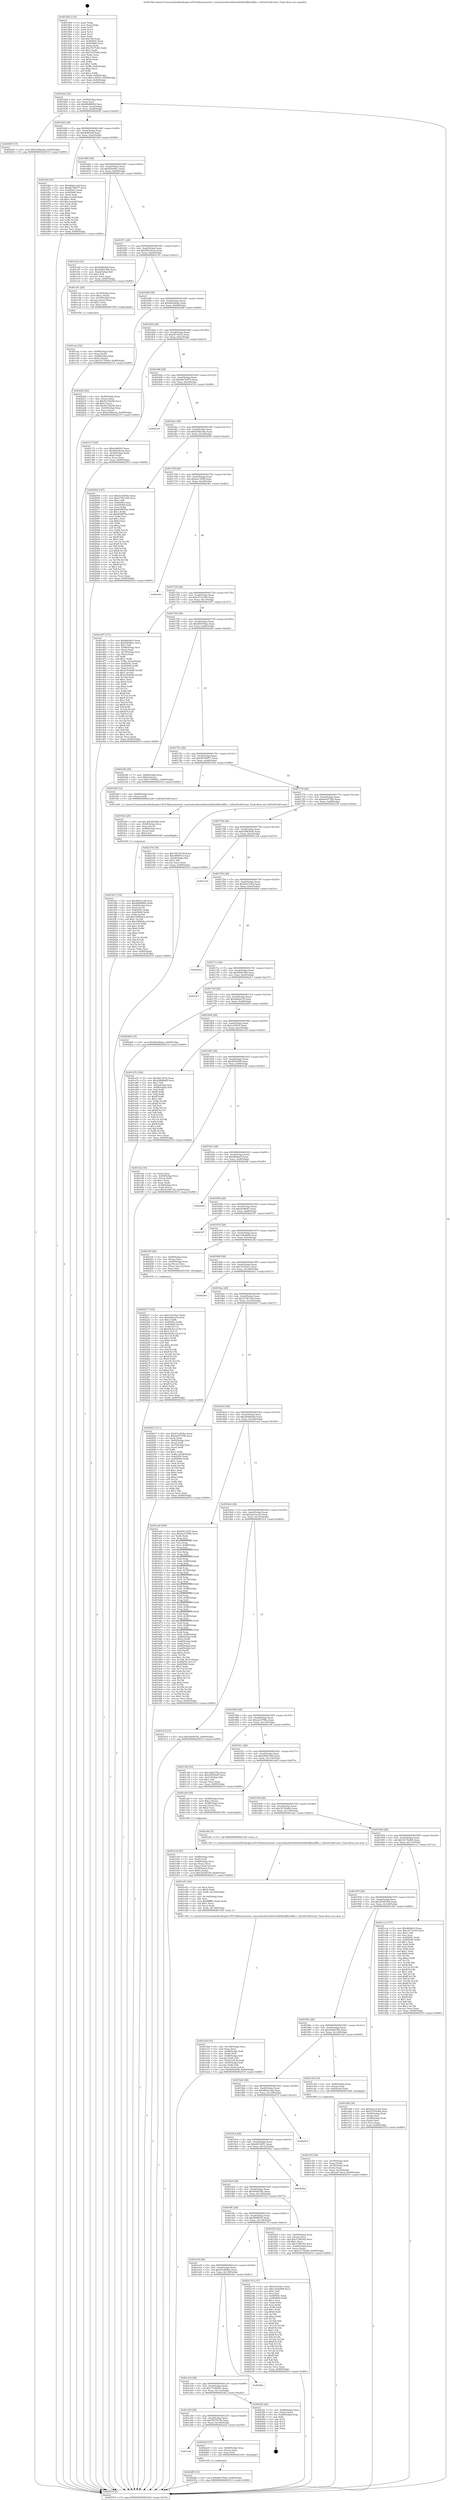 digraph "0x4015b0" {
  label = "0x4015b0 (/mnt/c/Users/mathe/Desktop/tcc/POCII/binaries/extr_reactosbootfreeldrfreeldrlibinffileinffile.c_InfGetFieldCount_Final-ollvm.out::main(0))"
  labelloc = "t"
  node[shape=record]

  Entry [label="",width=0.3,height=0.3,shape=circle,fillcolor=black,style=filled]
  "0x401624" [label="{
     0x401624 [32]\l
     | [instrs]\l
     &nbsp;&nbsp;0x401624 \<+6\>: mov -0x90(%rbp),%eax\l
     &nbsp;&nbsp;0x40162a \<+2\>: mov %eax,%ecx\l
     &nbsp;&nbsp;0x40162c \<+6\>: sub $0x80d68f44,%ecx\l
     &nbsp;&nbsp;0x401632 \<+6\>: mov %eax,-0xa4(%rbp)\l
     &nbsp;&nbsp;0x401638 \<+6\>: mov %ecx,-0xa8(%rbp)\l
     &nbsp;&nbsp;0x40163e \<+6\>: je 0000000000402045 \<main+0xa95\>\l
  }"]
  "0x402045" [label="{
     0x402045 [15]\l
     | [instrs]\l
     &nbsp;&nbsp;0x402045 \<+10\>: movl $0xb30bee0a,-0x90(%rbp)\l
     &nbsp;&nbsp;0x40204f \<+5\>: jmp 0000000000402519 \<main+0xf69\>\l
  }"]
  "0x401644" [label="{
     0x401644 [28]\l
     | [instrs]\l
     &nbsp;&nbsp;0x401644 \<+5\>: jmp 0000000000401649 \<main+0x99\>\l
     &nbsp;&nbsp;0x401649 \<+6\>: mov -0xa4(%rbp),%eax\l
     &nbsp;&nbsp;0x40164f \<+5\>: sub $0x8e8f34af,%eax\l
     &nbsp;&nbsp;0x401654 \<+6\>: mov %eax,-0xac(%rbp)\l
     &nbsp;&nbsp;0x40165a \<+6\>: je 0000000000401f4d \<main+0x99d\>\l
  }"]
  Exit [label="",width=0.3,height=0.3,shape=circle,fillcolor=black,style=filled,peripheries=2]
  "0x401f4d" [label="{
     0x401f4d [91]\l
     | [instrs]\l
     &nbsp;&nbsp;0x401f4d \<+5\>: mov $0x460a1cdd,%eax\l
     &nbsp;&nbsp;0x401f52 \<+5\>: mov $0xdb798077,%ecx\l
     &nbsp;&nbsp;0x401f57 \<+7\>: mov 0x40505c,%edx\l
     &nbsp;&nbsp;0x401f5e \<+7\>: mov 0x405060,%esi\l
     &nbsp;&nbsp;0x401f65 \<+2\>: mov %edx,%edi\l
     &nbsp;&nbsp;0x401f67 \<+6\>: sub $0xcce2a4f,%edi\l
     &nbsp;&nbsp;0x401f6d \<+3\>: sub $0x1,%edi\l
     &nbsp;&nbsp;0x401f70 \<+6\>: add $0xcce2a4f,%edi\l
     &nbsp;&nbsp;0x401f76 \<+3\>: imul %edi,%edx\l
     &nbsp;&nbsp;0x401f79 \<+3\>: and $0x1,%edx\l
     &nbsp;&nbsp;0x401f7c \<+3\>: cmp $0x0,%edx\l
     &nbsp;&nbsp;0x401f7f \<+4\>: sete %r8b\l
     &nbsp;&nbsp;0x401f83 \<+3\>: cmp $0xa,%esi\l
     &nbsp;&nbsp;0x401f86 \<+4\>: setl %r9b\l
     &nbsp;&nbsp;0x401f8a \<+3\>: mov %r8b,%r10b\l
     &nbsp;&nbsp;0x401f8d \<+3\>: and %r9b,%r10b\l
     &nbsp;&nbsp;0x401f90 \<+3\>: xor %r9b,%r8b\l
     &nbsp;&nbsp;0x401f93 \<+3\>: or %r8b,%r10b\l
     &nbsp;&nbsp;0x401f96 \<+4\>: test $0x1,%r10b\l
     &nbsp;&nbsp;0x401f9a \<+3\>: cmovne %ecx,%eax\l
     &nbsp;&nbsp;0x401f9d \<+6\>: mov %eax,-0x90(%rbp)\l
     &nbsp;&nbsp;0x401fa3 \<+5\>: jmp 0000000000402519 \<main+0xf69\>\l
  }"]
  "0x401660" [label="{
     0x401660 [28]\l
     | [instrs]\l
     &nbsp;&nbsp;0x401660 \<+5\>: jmp 0000000000401665 \<main+0xb5\>\l
     &nbsp;&nbsp;0x401665 \<+6\>: mov -0xa4(%rbp),%eax\l
     &nbsp;&nbsp;0x40166b \<+5\>: sub $0x92fa98cc,%eax\l
     &nbsp;&nbsp;0x401670 \<+6\>: mov %eax,-0xb0(%rbp)\l
     &nbsp;&nbsp;0x401676 \<+6\>: je 0000000000401e02 \<main+0x852\>\l
  }"]
  "0x4022f8" [label="{
     0x4022f8 [15]\l
     | [instrs]\l
     &nbsp;&nbsp;0x4022f8 \<+10\>: movl $0xd6b704ae,-0x90(%rbp)\l
     &nbsp;&nbsp;0x402302 \<+5\>: jmp 0000000000402519 \<main+0xf69\>\l
  }"]
  "0x401e02" [label="{
     0x401e02 [30]\l
     | [instrs]\l
     &nbsp;&nbsp;0x401e02 \<+5\>: mov $0x8e8f34af,%eax\l
     &nbsp;&nbsp;0x401e07 \<+5\>: mov $0x2d6815b6,%ecx\l
     &nbsp;&nbsp;0x401e0c \<+3\>: mov -0x2a(%rbp),%dl\l
     &nbsp;&nbsp;0x401e0f \<+3\>: test $0x1,%dl\l
     &nbsp;&nbsp;0x401e12 \<+3\>: cmovne %ecx,%eax\l
     &nbsp;&nbsp;0x401e15 \<+6\>: mov %eax,-0x90(%rbp)\l
     &nbsp;&nbsp;0x401e1b \<+5\>: jmp 0000000000402519 \<main+0xf69\>\l
  }"]
  "0x40167c" [label="{
     0x40167c [28]\l
     | [instrs]\l
     &nbsp;&nbsp;0x40167c \<+5\>: jmp 0000000000401681 \<main+0xd1\>\l
     &nbsp;&nbsp;0x401681 \<+6\>: mov -0xa4(%rbp),%eax\l
     &nbsp;&nbsp;0x401687 \<+5\>: sub $0x99434e3a,%eax\l
     &nbsp;&nbsp;0x40168c \<+6\>: mov %eax,-0xb4(%rbp)\l
     &nbsp;&nbsp;0x401692 \<+6\>: je 0000000000401c91 \<main+0x6e1\>\l
  }"]
  "0x401a6c" [label="{
     0x401a6c\l
  }", style=dashed]
  "0x401c91" [label="{
     0x401c91 [29]\l
     | [instrs]\l
     &nbsp;&nbsp;0x401c91 \<+4\>: mov -0x70(%rbp),%rax\l
     &nbsp;&nbsp;0x401c95 \<+6\>: movl $0x1,(%rax)\l
     &nbsp;&nbsp;0x401c9b \<+4\>: mov -0x70(%rbp),%rax\l
     &nbsp;&nbsp;0x401c9f \<+3\>: movslq (%rax),%rax\l
     &nbsp;&nbsp;0x401ca2 \<+4\>: shl $0x3,%rax\l
     &nbsp;&nbsp;0x401ca6 \<+3\>: mov %rax,%rdi\l
     &nbsp;&nbsp;0x401ca9 \<+5\>: call 0000000000401050 \<malloc@plt\>\l
     | [calls]\l
     &nbsp;&nbsp;0x401050 \{1\} (unknown)\l
  }"]
  "0x401698" [label="{
     0x401698 [28]\l
     | [instrs]\l
     &nbsp;&nbsp;0x401698 \<+5\>: jmp 000000000040169d \<main+0xed\>\l
     &nbsp;&nbsp;0x40169d \<+6\>: mov -0xa4(%rbp),%eax\l
     &nbsp;&nbsp;0x4016a3 \<+5\>: sub $0x9dcd0eba,%eax\l
     &nbsp;&nbsp;0x4016a8 \<+6\>: mov %eax,-0xb8(%rbp)\l
     &nbsp;&nbsp;0x4016ae \<+6\>: je 00000000004022bf \<main+0xd0f\>\l
  }"]
  "0x4022e9" [label="{
     0x4022e9 [15]\l
     | [instrs]\l
     &nbsp;&nbsp;0x4022e9 \<+4\>: mov -0x68(%rbp),%rax\l
     &nbsp;&nbsp;0x4022ed \<+3\>: mov (%rax),%rax\l
     &nbsp;&nbsp;0x4022f0 \<+3\>: mov %rax,%rdi\l
     &nbsp;&nbsp;0x4022f3 \<+5\>: call 0000000000401030 \<free@plt\>\l
     | [calls]\l
     &nbsp;&nbsp;0x401030 \{1\} (unknown)\l
  }"]
  "0x4022bf" [label="{
     0x4022bf [42]\l
     | [instrs]\l
     &nbsp;&nbsp;0x4022bf \<+4\>: mov -0x40(%rbp),%rax\l
     &nbsp;&nbsp;0x4022c3 \<+2\>: mov (%rax),%ecx\l
     &nbsp;&nbsp;0x4022c5 \<+6\>: sub $0x9215625b,%ecx\l
     &nbsp;&nbsp;0x4022cb \<+3\>: add $0x1,%ecx\l
     &nbsp;&nbsp;0x4022ce \<+6\>: add $0x9215625b,%ecx\l
     &nbsp;&nbsp;0x4022d4 \<+4\>: mov -0x40(%rbp),%rax\l
     &nbsp;&nbsp;0x4022d8 \<+2\>: mov %ecx,(%rax)\l
     &nbsp;&nbsp;0x4022da \<+10\>: movl $0xb30bee0a,-0x90(%rbp)\l
     &nbsp;&nbsp;0x4022e4 \<+5\>: jmp 0000000000402519 \<main+0xf69\>\l
  }"]
  "0x4016b4" [label="{
     0x4016b4 [28]\l
     | [instrs]\l
     &nbsp;&nbsp;0x4016b4 \<+5\>: jmp 00000000004016b9 \<main+0x109\>\l
     &nbsp;&nbsp;0x4016b9 \<+6\>: mov -0xa4(%rbp),%eax\l
     &nbsp;&nbsp;0x4016bf \<+5\>: sub $0xa97ce0c2,%eax\l
     &nbsp;&nbsp;0x4016c4 \<+6\>: mov %eax,-0xbc(%rbp)\l
     &nbsp;&nbsp;0x4016ca \<+6\>: je 0000000000401c73 \<main+0x6c3\>\l
  }"]
  "0x401a50" [label="{
     0x401a50 [28]\l
     | [instrs]\l
     &nbsp;&nbsp;0x401a50 \<+5\>: jmp 0000000000401a55 \<main+0x4a5\>\l
     &nbsp;&nbsp;0x401a55 \<+6\>: mov -0xa4(%rbp),%eax\l
     &nbsp;&nbsp;0x401a5b \<+5\>: sub $0x79279159,%eax\l
     &nbsp;&nbsp;0x401a60 \<+6\>: mov %eax,-0x140(%rbp)\l
     &nbsp;&nbsp;0x401a66 \<+6\>: je 00000000004022e9 \<main+0xd39\>\l
  }"]
  "0x401c73" [label="{
     0x401c73 [30]\l
     | [instrs]\l
     &nbsp;&nbsp;0x401c73 \<+5\>: mov $0xdc98003,%eax\l
     &nbsp;&nbsp;0x401c78 \<+5\>: mov $0x99434e3a,%ecx\l
     &nbsp;&nbsp;0x401c7d \<+3\>: mov -0x30(%rbp),%edx\l
     &nbsp;&nbsp;0x401c80 \<+3\>: cmp $0x0,%edx\l
     &nbsp;&nbsp;0x401c83 \<+3\>: cmove %ecx,%eax\l
     &nbsp;&nbsp;0x401c86 \<+6\>: mov %eax,-0x90(%rbp)\l
     &nbsp;&nbsp;0x401c8c \<+5\>: jmp 0000000000402519 \<main+0xf69\>\l
  }"]
  "0x4016d0" [label="{
     0x4016d0 [28]\l
     | [instrs]\l
     &nbsp;&nbsp;0x4016d0 \<+5\>: jmp 00000000004016d5 \<main+0x125\>\l
     &nbsp;&nbsp;0x4016d5 \<+6\>: mov -0xa4(%rbp),%eax\l
     &nbsp;&nbsp;0x4016db \<+5\>: sub $0xb0e72079,%eax\l
     &nbsp;&nbsp;0x4016e0 \<+6\>: mov %eax,-0xc0(%rbp)\l
     &nbsp;&nbsp;0x4016e6 \<+6\>: je 0000000000402316 \<main+0xd66\>\l
  }"]
  "0x4023f2" [label="{
     0x4023f2 [24]\l
     | [instrs]\l
     &nbsp;&nbsp;0x4023f2 \<+7\>: mov -0x88(%rbp),%rax\l
     &nbsp;&nbsp;0x4023f9 \<+2\>: mov (%rax),%eax\l
     &nbsp;&nbsp;0x4023fb \<+4\>: lea -0x28(%rbp),%rsp\l
     &nbsp;&nbsp;0x4023ff \<+1\>: pop %rbx\l
     &nbsp;&nbsp;0x402400 \<+2\>: pop %r12\l
     &nbsp;&nbsp;0x402402 \<+2\>: pop %r13\l
     &nbsp;&nbsp;0x402404 \<+2\>: pop %r14\l
     &nbsp;&nbsp;0x402406 \<+2\>: pop %r15\l
     &nbsp;&nbsp;0x402408 \<+1\>: pop %rbp\l
     &nbsp;&nbsp;0x402409 \<+1\>: ret\l
  }"]
  "0x402316" [label="{
     0x402316\l
  }", style=dashed]
  "0x4016ec" [label="{
     0x4016ec [28]\l
     | [instrs]\l
     &nbsp;&nbsp;0x4016ec \<+5\>: jmp 00000000004016f1 \<main+0x141\>\l
     &nbsp;&nbsp;0x4016f1 \<+6\>: mov -0xa4(%rbp),%eax\l
     &nbsp;&nbsp;0x4016f7 \<+5\>: sub $0xb30bee0a,%eax\l
     &nbsp;&nbsp;0x4016fc \<+6\>: mov %eax,-0xc4(%rbp)\l
     &nbsp;&nbsp;0x401702 \<+6\>: je 0000000000402054 \<main+0xaa4\>\l
  }"]
  "0x401a34" [label="{
     0x401a34 [28]\l
     | [instrs]\l
     &nbsp;&nbsp;0x401a34 \<+5\>: jmp 0000000000401a39 \<main+0x489\>\l
     &nbsp;&nbsp;0x401a39 \<+6\>: mov -0xa4(%rbp),%eax\l
     &nbsp;&nbsp;0x401a3f \<+5\>: sub $0x7339995c,%eax\l
     &nbsp;&nbsp;0x401a44 \<+6\>: mov %eax,-0x13c(%rbp)\l
     &nbsp;&nbsp;0x401a4a \<+6\>: je 00000000004023f2 \<main+0xe42\>\l
  }"]
  "0x402054" [label="{
     0x402054 [147]\l
     | [instrs]\l
     &nbsp;&nbsp;0x402054 \<+5\>: mov $0x631d93be,%eax\l
     &nbsp;&nbsp;0x402059 \<+5\>: mov $0x275b7e36,%ecx\l
     &nbsp;&nbsp;0x40205e \<+2\>: mov $0x1,%dl\l
     &nbsp;&nbsp;0x402060 \<+7\>: mov 0x40505c,%esi\l
     &nbsp;&nbsp;0x402067 \<+7\>: mov 0x405060,%edi\l
     &nbsp;&nbsp;0x40206e \<+3\>: mov %esi,%r8d\l
     &nbsp;&nbsp;0x402071 \<+7\>: add $0x6596f76e,%r8d\l
     &nbsp;&nbsp;0x402078 \<+4\>: sub $0x1,%r8d\l
     &nbsp;&nbsp;0x40207c \<+7\>: sub $0x6596f76e,%r8d\l
     &nbsp;&nbsp;0x402083 \<+4\>: imul %r8d,%esi\l
     &nbsp;&nbsp;0x402087 \<+3\>: and $0x1,%esi\l
     &nbsp;&nbsp;0x40208a \<+3\>: cmp $0x0,%esi\l
     &nbsp;&nbsp;0x40208d \<+4\>: sete %r9b\l
     &nbsp;&nbsp;0x402091 \<+3\>: cmp $0xa,%edi\l
     &nbsp;&nbsp;0x402094 \<+4\>: setl %r10b\l
     &nbsp;&nbsp;0x402098 \<+3\>: mov %r9b,%r11b\l
     &nbsp;&nbsp;0x40209b \<+4\>: xor $0xff,%r11b\l
     &nbsp;&nbsp;0x40209f \<+3\>: mov %r10b,%bl\l
     &nbsp;&nbsp;0x4020a2 \<+3\>: xor $0xff,%bl\l
     &nbsp;&nbsp;0x4020a5 \<+3\>: xor $0x1,%dl\l
     &nbsp;&nbsp;0x4020a8 \<+3\>: mov %r11b,%r14b\l
     &nbsp;&nbsp;0x4020ab \<+4\>: and $0xff,%r14b\l
     &nbsp;&nbsp;0x4020af \<+3\>: and %dl,%r9b\l
     &nbsp;&nbsp;0x4020b2 \<+3\>: mov %bl,%r15b\l
     &nbsp;&nbsp;0x4020b5 \<+4\>: and $0xff,%r15b\l
     &nbsp;&nbsp;0x4020b9 \<+3\>: and %dl,%r10b\l
     &nbsp;&nbsp;0x4020bc \<+3\>: or %r9b,%r14b\l
     &nbsp;&nbsp;0x4020bf \<+3\>: or %r10b,%r15b\l
     &nbsp;&nbsp;0x4020c2 \<+3\>: xor %r15b,%r14b\l
     &nbsp;&nbsp;0x4020c5 \<+3\>: or %bl,%r11b\l
     &nbsp;&nbsp;0x4020c8 \<+4\>: xor $0xff,%r11b\l
     &nbsp;&nbsp;0x4020cc \<+3\>: or $0x1,%dl\l
     &nbsp;&nbsp;0x4020cf \<+3\>: and %dl,%r11b\l
     &nbsp;&nbsp;0x4020d2 \<+3\>: or %r11b,%r14b\l
     &nbsp;&nbsp;0x4020d5 \<+4\>: test $0x1,%r14b\l
     &nbsp;&nbsp;0x4020d9 \<+3\>: cmovne %ecx,%eax\l
     &nbsp;&nbsp;0x4020dc \<+6\>: mov %eax,-0x90(%rbp)\l
     &nbsp;&nbsp;0x4020e2 \<+5\>: jmp 0000000000402519 \<main+0xf69\>\l
  }"]
  "0x401708" [label="{
     0x401708 [28]\l
     | [instrs]\l
     &nbsp;&nbsp;0x401708 \<+5\>: jmp 000000000040170d \<main+0x15d\>\l
     &nbsp;&nbsp;0x40170d \<+6\>: mov -0xa4(%rbp),%eax\l
     &nbsp;&nbsp;0x401713 \<+5\>: sub $0xba1395ff,%eax\l
     &nbsp;&nbsp;0x401718 \<+6\>: mov %eax,-0xc8(%rbp)\l
     &nbsp;&nbsp;0x40171e \<+6\>: je 000000000040236c \<main+0xdbc\>\l
  }"]
  "0x4024bc" [label="{
     0x4024bc\l
  }", style=dashed]
  "0x40236c" [label="{
     0x40236c\l
  }", style=dashed]
  "0x401724" [label="{
     0x401724 [28]\l
     | [instrs]\l
     &nbsp;&nbsp;0x401724 \<+5\>: jmp 0000000000401729 \<main+0x179\>\l
     &nbsp;&nbsp;0x401729 \<+6\>: mov -0xa4(%rbp),%eax\l
     &nbsp;&nbsp;0x40172f \<+5\>: sub $0xc471a190,%eax\l
     &nbsp;&nbsp;0x401734 \<+6\>: mov %eax,-0xcc(%rbp)\l
     &nbsp;&nbsp;0x40173a \<+6\>: je 0000000000401d57 \<main+0x7a7\>\l
  }"]
  "0x402217" [label="{
     0x402217 [153]\l
     | [instrs]\l
     &nbsp;&nbsp;0x402217 \<+5\>: mov $0x1d1fc6e1,%edx\l
     &nbsp;&nbsp;0x40221c \<+5\>: mov $0xfe6bea7b,%esi\l
     &nbsp;&nbsp;0x402221 \<+3\>: mov $0x1,%r8b\l
     &nbsp;&nbsp;0x402224 \<+8\>: mov 0x40505c,%r9d\l
     &nbsp;&nbsp;0x40222c \<+8\>: mov 0x405060,%r10d\l
     &nbsp;&nbsp;0x402234 \<+3\>: mov %r9d,%r11d\l
     &nbsp;&nbsp;0x402237 \<+7\>: sub $0x54cfa1cd,%r11d\l
     &nbsp;&nbsp;0x40223e \<+4\>: sub $0x1,%r11d\l
     &nbsp;&nbsp;0x402242 \<+7\>: add $0x54cfa1cd,%r11d\l
     &nbsp;&nbsp;0x402249 \<+4\>: imul %r11d,%r9d\l
     &nbsp;&nbsp;0x40224d \<+4\>: and $0x1,%r9d\l
     &nbsp;&nbsp;0x402251 \<+4\>: cmp $0x0,%r9d\l
     &nbsp;&nbsp;0x402255 \<+3\>: sete %bl\l
     &nbsp;&nbsp;0x402258 \<+4\>: cmp $0xa,%r10d\l
     &nbsp;&nbsp;0x40225c \<+4\>: setl %r14b\l
     &nbsp;&nbsp;0x402260 \<+3\>: mov %bl,%r15b\l
     &nbsp;&nbsp;0x402263 \<+4\>: xor $0xff,%r15b\l
     &nbsp;&nbsp;0x402267 \<+3\>: mov %r14b,%r12b\l
     &nbsp;&nbsp;0x40226a \<+4\>: xor $0xff,%r12b\l
     &nbsp;&nbsp;0x40226e \<+4\>: xor $0x0,%r8b\l
     &nbsp;&nbsp;0x402272 \<+3\>: mov %r15b,%r13b\l
     &nbsp;&nbsp;0x402275 \<+4\>: and $0x0,%r13b\l
     &nbsp;&nbsp;0x402279 \<+3\>: and %r8b,%bl\l
     &nbsp;&nbsp;0x40227c \<+3\>: mov %r12b,%al\l
     &nbsp;&nbsp;0x40227f \<+2\>: and $0x0,%al\l
     &nbsp;&nbsp;0x402281 \<+3\>: and %r8b,%r14b\l
     &nbsp;&nbsp;0x402284 \<+3\>: or %bl,%r13b\l
     &nbsp;&nbsp;0x402287 \<+3\>: or %r14b,%al\l
     &nbsp;&nbsp;0x40228a \<+3\>: xor %al,%r13b\l
     &nbsp;&nbsp;0x40228d \<+3\>: or %r12b,%r15b\l
     &nbsp;&nbsp;0x402290 \<+4\>: xor $0xff,%r15b\l
     &nbsp;&nbsp;0x402294 \<+4\>: or $0x0,%r8b\l
     &nbsp;&nbsp;0x402298 \<+3\>: and %r8b,%r15b\l
     &nbsp;&nbsp;0x40229b \<+3\>: or %r15b,%r13b\l
     &nbsp;&nbsp;0x40229e \<+4\>: test $0x1,%r13b\l
     &nbsp;&nbsp;0x4022a2 \<+3\>: cmovne %esi,%edx\l
     &nbsp;&nbsp;0x4022a5 \<+6\>: mov %edx,-0x90(%rbp)\l
     &nbsp;&nbsp;0x4022ab \<+5\>: jmp 0000000000402519 \<main+0xf69\>\l
  }"]
  "0x401d57" [label="{
     0x401d57 [171]\l
     | [instrs]\l
     &nbsp;&nbsp;0x401d57 \<+5\>: mov $0xd60def3,%eax\l
     &nbsp;&nbsp;0x401d5c \<+5\>: mov $0x92fa98cc,%ecx\l
     &nbsp;&nbsp;0x401d61 \<+2\>: mov $0x1,%dl\l
     &nbsp;&nbsp;0x401d63 \<+4\>: mov -0x60(%rbp),%rsi\l
     &nbsp;&nbsp;0x401d67 \<+2\>: mov (%rsi),%edi\l
     &nbsp;&nbsp;0x401d69 \<+4\>: mov -0x70(%rbp),%rsi\l
     &nbsp;&nbsp;0x401d6d \<+2\>: cmp (%rsi),%edi\l
     &nbsp;&nbsp;0x401d6f \<+4\>: setl %r8b\l
     &nbsp;&nbsp;0x401d73 \<+4\>: and $0x1,%r8b\l
     &nbsp;&nbsp;0x401d77 \<+4\>: mov %r8b,-0x2a(%rbp)\l
     &nbsp;&nbsp;0x401d7b \<+7\>: mov 0x40505c,%edi\l
     &nbsp;&nbsp;0x401d82 \<+8\>: mov 0x405060,%r9d\l
     &nbsp;&nbsp;0x401d8a \<+3\>: mov %edi,%r10d\l
     &nbsp;&nbsp;0x401d8d \<+7\>: add $0x270cf0d9,%r10d\l
     &nbsp;&nbsp;0x401d94 \<+4\>: sub $0x1,%r10d\l
     &nbsp;&nbsp;0x401d98 \<+7\>: sub $0x270cf0d9,%r10d\l
     &nbsp;&nbsp;0x401d9f \<+4\>: imul %r10d,%edi\l
     &nbsp;&nbsp;0x401da3 \<+3\>: and $0x1,%edi\l
     &nbsp;&nbsp;0x401da6 \<+3\>: cmp $0x0,%edi\l
     &nbsp;&nbsp;0x401da9 \<+4\>: sete %r8b\l
     &nbsp;&nbsp;0x401dad \<+4\>: cmp $0xa,%r9d\l
     &nbsp;&nbsp;0x401db1 \<+4\>: setl %r11b\l
     &nbsp;&nbsp;0x401db5 \<+3\>: mov %r8b,%bl\l
     &nbsp;&nbsp;0x401db8 \<+3\>: xor $0xff,%bl\l
     &nbsp;&nbsp;0x401dbb \<+3\>: mov %r11b,%r14b\l
     &nbsp;&nbsp;0x401dbe \<+4\>: xor $0xff,%r14b\l
     &nbsp;&nbsp;0x401dc2 \<+3\>: xor $0x1,%dl\l
     &nbsp;&nbsp;0x401dc5 \<+3\>: mov %bl,%r15b\l
     &nbsp;&nbsp;0x401dc8 \<+4\>: and $0xff,%r15b\l
     &nbsp;&nbsp;0x401dcc \<+3\>: and %dl,%r8b\l
     &nbsp;&nbsp;0x401dcf \<+3\>: mov %r14b,%r12b\l
     &nbsp;&nbsp;0x401dd2 \<+4\>: and $0xff,%r12b\l
     &nbsp;&nbsp;0x401dd6 \<+3\>: and %dl,%r11b\l
     &nbsp;&nbsp;0x401dd9 \<+3\>: or %r8b,%r15b\l
     &nbsp;&nbsp;0x401ddc \<+3\>: or %r11b,%r12b\l
     &nbsp;&nbsp;0x401ddf \<+3\>: xor %r12b,%r15b\l
     &nbsp;&nbsp;0x401de2 \<+3\>: or %r14b,%bl\l
     &nbsp;&nbsp;0x401de5 \<+3\>: xor $0xff,%bl\l
     &nbsp;&nbsp;0x401de8 \<+3\>: or $0x1,%dl\l
     &nbsp;&nbsp;0x401deb \<+2\>: and %dl,%bl\l
     &nbsp;&nbsp;0x401ded \<+3\>: or %bl,%r15b\l
     &nbsp;&nbsp;0x401df0 \<+4\>: test $0x1,%r15b\l
     &nbsp;&nbsp;0x401df4 \<+3\>: cmovne %ecx,%eax\l
     &nbsp;&nbsp;0x401df7 \<+6\>: mov %eax,-0x90(%rbp)\l
     &nbsp;&nbsp;0x401dfd \<+5\>: jmp 0000000000402519 \<main+0xf69\>\l
  }"]
  "0x401740" [label="{
     0x401740 [28]\l
     | [instrs]\l
     &nbsp;&nbsp;0x401740 \<+5\>: jmp 0000000000401745 \<main+0x195\>\l
     &nbsp;&nbsp;0x401745 \<+6\>: mov -0xa4(%rbp),%eax\l
     &nbsp;&nbsp;0x40174b \<+5\>: sub $0xd6b704ae,%eax\l
     &nbsp;&nbsp;0x401750 \<+6\>: mov %eax,-0xd0(%rbp)\l
     &nbsp;&nbsp;0x401756 \<+6\>: je 00000000004023d6 \<main+0xe26\>\l
  }"]
  "0x401a18" [label="{
     0x401a18 [28]\l
     | [instrs]\l
     &nbsp;&nbsp;0x401a18 \<+5\>: jmp 0000000000401a1d \<main+0x46d\>\l
     &nbsp;&nbsp;0x401a1d \<+6\>: mov -0xa4(%rbp),%eax\l
     &nbsp;&nbsp;0x401a23 \<+5\>: sub $0x631d93be,%eax\l
     &nbsp;&nbsp;0x401a28 \<+6\>: mov %eax,-0x138(%rbp)\l
     &nbsp;&nbsp;0x401a2e \<+6\>: je 00000000004024bc \<main+0xf0c\>\l
  }"]
  "0x4023d6" [label="{
     0x4023d6 [28]\l
     | [instrs]\l
     &nbsp;&nbsp;0x4023d6 \<+7\>: mov -0x88(%rbp),%rax\l
     &nbsp;&nbsp;0x4023dd \<+6\>: movl $0x0,(%rax)\l
     &nbsp;&nbsp;0x4023e3 \<+10\>: movl $0x7339995c,-0x90(%rbp)\l
     &nbsp;&nbsp;0x4023ed \<+5\>: jmp 0000000000402519 \<main+0xf69\>\l
  }"]
  "0x40175c" [label="{
     0x40175c [28]\l
     | [instrs]\l
     &nbsp;&nbsp;0x40175c \<+5\>: jmp 0000000000401761 \<main+0x1b1\>\l
     &nbsp;&nbsp;0x401761 \<+6\>: mov -0xa4(%rbp),%eax\l
     &nbsp;&nbsp;0x401767 \<+5\>: sub $0xdb798077,%eax\l
     &nbsp;&nbsp;0x40176c \<+6\>: mov %eax,-0xd4(%rbp)\l
     &nbsp;&nbsp;0x401772 \<+6\>: je 0000000000401fa8 \<main+0x9f8\>\l
  }"]
  "0x402174" [label="{
     0x402174 [137]\l
     | [instrs]\l
     &nbsp;&nbsp;0x402174 \<+5\>: mov $0x1d1fc6e1,%eax\l
     &nbsp;&nbsp;0x402179 \<+5\>: mov $0x1a4eb908,%ecx\l
     &nbsp;&nbsp;0x40217e \<+2\>: mov $0x1,%dl\l
     &nbsp;&nbsp;0x402180 \<+2\>: xor %esi,%esi\l
     &nbsp;&nbsp;0x402182 \<+7\>: mov 0x40505c,%edi\l
     &nbsp;&nbsp;0x402189 \<+8\>: mov 0x405060,%r8d\l
     &nbsp;&nbsp;0x402191 \<+3\>: sub $0x1,%esi\l
     &nbsp;&nbsp;0x402194 \<+3\>: mov %edi,%r9d\l
     &nbsp;&nbsp;0x402197 \<+3\>: add %esi,%r9d\l
     &nbsp;&nbsp;0x40219a \<+4\>: imul %r9d,%edi\l
     &nbsp;&nbsp;0x40219e \<+3\>: and $0x1,%edi\l
     &nbsp;&nbsp;0x4021a1 \<+3\>: cmp $0x0,%edi\l
     &nbsp;&nbsp;0x4021a4 \<+4\>: sete %r10b\l
     &nbsp;&nbsp;0x4021a8 \<+4\>: cmp $0xa,%r8d\l
     &nbsp;&nbsp;0x4021ac \<+4\>: setl %r11b\l
     &nbsp;&nbsp;0x4021b0 \<+3\>: mov %r10b,%bl\l
     &nbsp;&nbsp;0x4021b3 \<+3\>: xor $0xff,%bl\l
     &nbsp;&nbsp;0x4021b6 \<+3\>: mov %r11b,%r14b\l
     &nbsp;&nbsp;0x4021b9 \<+4\>: xor $0xff,%r14b\l
     &nbsp;&nbsp;0x4021bd \<+3\>: xor $0x1,%dl\l
     &nbsp;&nbsp;0x4021c0 \<+3\>: mov %bl,%r15b\l
     &nbsp;&nbsp;0x4021c3 \<+4\>: and $0xff,%r15b\l
     &nbsp;&nbsp;0x4021c7 \<+3\>: and %dl,%r10b\l
     &nbsp;&nbsp;0x4021ca \<+3\>: mov %r14b,%r12b\l
     &nbsp;&nbsp;0x4021cd \<+4\>: and $0xff,%r12b\l
     &nbsp;&nbsp;0x4021d1 \<+3\>: and %dl,%r11b\l
     &nbsp;&nbsp;0x4021d4 \<+3\>: or %r10b,%r15b\l
     &nbsp;&nbsp;0x4021d7 \<+3\>: or %r11b,%r12b\l
     &nbsp;&nbsp;0x4021da \<+3\>: xor %r12b,%r15b\l
     &nbsp;&nbsp;0x4021dd \<+3\>: or %r14b,%bl\l
     &nbsp;&nbsp;0x4021e0 \<+3\>: xor $0xff,%bl\l
     &nbsp;&nbsp;0x4021e3 \<+3\>: or $0x1,%dl\l
     &nbsp;&nbsp;0x4021e6 \<+2\>: and %dl,%bl\l
     &nbsp;&nbsp;0x4021e8 \<+3\>: or %bl,%r15b\l
     &nbsp;&nbsp;0x4021eb \<+4\>: test $0x1,%r15b\l
     &nbsp;&nbsp;0x4021ef \<+3\>: cmovne %ecx,%eax\l
     &nbsp;&nbsp;0x4021f2 \<+6\>: mov %eax,-0x90(%rbp)\l
     &nbsp;&nbsp;0x4021f8 \<+5\>: jmp 0000000000402519 \<main+0xf69\>\l
  }"]
  "0x401fa8" [label="{
     0x401fa8 [12]\l
     | [instrs]\l
     &nbsp;&nbsp;0x401fa8 \<+4\>: mov -0x68(%rbp),%rax\l
     &nbsp;&nbsp;0x401fac \<+3\>: mov (%rax),%rdi\l
     &nbsp;&nbsp;0x401faf \<+5\>: call 0000000000401240 \<InfGetFieldCount\>\l
     | [calls]\l
     &nbsp;&nbsp;0x401240 \{1\} (/mnt/c/Users/mathe/Desktop/tcc/POCII/binaries/extr_reactosbootfreeldrfreeldrlibinffileinffile.c_InfGetFieldCount_Final-ollvm.out::InfGetFieldCount)\l
  }"]
  "0x401778" [label="{
     0x401778 [28]\l
     | [instrs]\l
     &nbsp;&nbsp;0x401778 \<+5\>: jmp 000000000040177d \<main+0x1cd\>\l
     &nbsp;&nbsp;0x40177d \<+6\>: mov -0xa4(%rbp),%eax\l
     &nbsp;&nbsp;0x401783 \<+5\>: sub $0xde45755b,%eax\l
     &nbsp;&nbsp;0x401788 \<+6\>: mov %eax,-0xd8(%rbp)\l
     &nbsp;&nbsp;0x40178e \<+6\>: je 0000000000402156 \<main+0xba6\>\l
  }"]
  "0x401fd1" [label="{
     0x401fd1 [116]\l
     | [instrs]\l
     &nbsp;&nbsp;0x401fd1 \<+5\>: mov $0x460a1cdd,%esi\l
     &nbsp;&nbsp;0x401fd6 \<+5\>: mov $0x80d68f44,%edx\l
     &nbsp;&nbsp;0x401fdb \<+4\>: mov -0x40(%rbp),%rcx\l
     &nbsp;&nbsp;0x401fdf \<+6\>: movl $0x0,(%rcx)\l
     &nbsp;&nbsp;0x401fe5 \<+8\>: mov 0x40505c,%r8d\l
     &nbsp;&nbsp;0x401fed \<+8\>: mov 0x405060,%r9d\l
     &nbsp;&nbsp;0x401ff5 \<+3\>: mov %r8d,%r10d\l
     &nbsp;&nbsp;0x401ff8 \<+7\>: add $0x35885dca,%r10d\l
     &nbsp;&nbsp;0x401fff \<+4\>: sub $0x1,%r10d\l
     &nbsp;&nbsp;0x402003 \<+7\>: sub $0x35885dca,%r10d\l
     &nbsp;&nbsp;0x40200a \<+4\>: imul %r10d,%r8d\l
     &nbsp;&nbsp;0x40200e \<+4\>: and $0x1,%r8d\l
     &nbsp;&nbsp;0x402012 \<+4\>: cmp $0x0,%r8d\l
     &nbsp;&nbsp;0x402016 \<+4\>: sete %r11b\l
     &nbsp;&nbsp;0x40201a \<+4\>: cmp $0xa,%r9d\l
     &nbsp;&nbsp;0x40201e \<+3\>: setl %bl\l
     &nbsp;&nbsp;0x402021 \<+3\>: mov %r11b,%r14b\l
     &nbsp;&nbsp;0x402024 \<+3\>: and %bl,%r14b\l
     &nbsp;&nbsp;0x402027 \<+3\>: xor %bl,%r11b\l
     &nbsp;&nbsp;0x40202a \<+3\>: or %r11b,%r14b\l
     &nbsp;&nbsp;0x40202d \<+4\>: test $0x1,%r14b\l
     &nbsp;&nbsp;0x402031 \<+3\>: cmovne %edx,%esi\l
     &nbsp;&nbsp;0x402034 \<+6\>: mov %esi,-0x90(%rbp)\l
     &nbsp;&nbsp;0x40203a \<+6\>: mov %eax,-0x14c(%rbp)\l
     &nbsp;&nbsp;0x402040 \<+5\>: jmp 0000000000402519 \<main+0xf69\>\l
  }"]
  "0x402156" [label="{
     0x402156 [30]\l
     | [instrs]\l
     &nbsp;&nbsp;0x402156 \<+5\>: mov $0x79279159,%eax\l
     &nbsp;&nbsp;0x40215b \<+5\>: mov $0x5f99f510,%ecx\l
     &nbsp;&nbsp;0x402160 \<+3\>: mov -0x29(%rbp),%dl\l
     &nbsp;&nbsp;0x402163 \<+3\>: test $0x1,%dl\l
     &nbsp;&nbsp;0x402166 \<+3\>: cmovne %ecx,%eax\l
     &nbsp;&nbsp;0x402169 \<+6\>: mov %eax,-0x90(%rbp)\l
     &nbsp;&nbsp;0x40216f \<+5\>: jmp 0000000000402519 \<main+0xf69\>\l
  }"]
  "0x401794" [label="{
     0x401794 [28]\l
     | [instrs]\l
     &nbsp;&nbsp;0x401794 \<+5\>: jmp 0000000000401799 \<main+0x1e9\>\l
     &nbsp;&nbsp;0x401799 \<+6\>: mov -0xa4(%rbp),%eax\l
     &nbsp;&nbsp;0x40179f \<+5\>: sub $0xe59836d5,%eax\l
     &nbsp;&nbsp;0x4017a4 \<+6\>: mov %eax,-0xdc(%rbp)\l
     &nbsp;&nbsp;0x4017aa \<+6\>: je 0000000000401c24 \<main+0x674\>\l
  }"]
  "0x401fb4" [label="{
     0x401fb4 [29]\l
     | [instrs]\l
     &nbsp;&nbsp;0x401fb4 \<+10\>: movabs $0x4030b6,%rdi\l
     &nbsp;&nbsp;0x401fbe \<+4\>: mov -0x48(%rbp),%rcx\l
     &nbsp;&nbsp;0x401fc2 \<+2\>: mov %eax,(%rcx)\l
     &nbsp;&nbsp;0x401fc4 \<+4\>: mov -0x48(%rbp),%rcx\l
     &nbsp;&nbsp;0x401fc8 \<+2\>: mov (%rcx),%esi\l
     &nbsp;&nbsp;0x401fca \<+2\>: mov $0x0,%al\l
     &nbsp;&nbsp;0x401fcc \<+5\>: call 0000000000401040 \<printf@plt\>\l
     | [calls]\l
     &nbsp;&nbsp;0x401040 \{1\} (unknown)\l
  }"]
  "0x401c24" [label="{
     0x401c24\l
  }", style=dashed]
  "0x4017b0" [label="{
     0x4017b0 [28]\l
     | [instrs]\l
     &nbsp;&nbsp;0x4017b0 \<+5\>: jmp 00000000004017b5 \<main+0x205\>\l
     &nbsp;&nbsp;0x4017b5 \<+6\>: mov -0xa4(%rbp),%eax\l
     &nbsp;&nbsp;0x4017bb \<+5\>: sub $0xf4413d32,%eax\l
     &nbsp;&nbsp;0x4017c0 \<+6\>: mov %eax,-0xe0(%rbp)\l
     &nbsp;&nbsp;0x4017c6 \<+6\>: je 000000000040240a \<main+0xe5a\>\l
  }"]
  "0x4019fc" [label="{
     0x4019fc [28]\l
     | [instrs]\l
     &nbsp;&nbsp;0x4019fc \<+5\>: jmp 0000000000401a01 \<main+0x451\>\l
     &nbsp;&nbsp;0x401a01 \<+6\>: mov -0xa4(%rbp),%eax\l
     &nbsp;&nbsp;0x401a07 \<+5\>: sub $0x5f99f510,%eax\l
     &nbsp;&nbsp;0x401a0c \<+6\>: mov %eax,-0x134(%rbp)\l
     &nbsp;&nbsp;0x401a12 \<+6\>: je 0000000000402174 \<main+0xbc4\>\l
  }"]
  "0x40240a" [label="{
     0x40240a\l
  }", style=dashed]
  "0x4017cc" [label="{
     0x4017cc [28]\l
     | [instrs]\l
     &nbsp;&nbsp;0x4017cc \<+5\>: jmp 00000000004017d1 \<main+0x221\>\l
     &nbsp;&nbsp;0x4017d1 \<+6\>: mov -0xa4(%rbp),%eax\l
     &nbsp;&nbsp;0x4017d7 \<+5\>: sub $0xf95dc964,%eax\l
     &nbsp;&nbsp;0x4017dc \<+6\>: mov %eax,-0xe4(%rbp)\l
     &nbsp;&nbsp;0x4017e2 \<+6\>: je 00000000004023c7 \<main+0xe17\>\l
  }"]
  "0x401f23" [label="{
     0x401f23 [42]\l
     | [instrs]\l
     &nbsp;&nbsp;0x401f23 \<+4\>: mov -0x60(%rbp),%rax\l
     &nbsp;&nbsp;0x401f27 \<+2\>: mov (%rax),%ecx\l
     &nbsp;&nbsp;0x401f29 \<+6\>: add $0x7c5f4342,%ecx\l
     &nbsp;&nbsp;0x401f2f \<+3\>: add $0x1,%ecx\l
     &nbsp;&nbsp;0x401f32 \<+6\>: sub $0x7c5f4342,%ecx\l
     &nbsp;&nbsp;0x401f38 \<+4\>: mov -0x60(%rbp),%rax\l
     &nbsp;&nbsp;0x401f3c \<+2\>: mov %ecx,(%rax)\l
     &nbsp;&nbsp;0x401f3e \<+10\>: movl $0x33176294,-0x90(%rbp)\l
     &nbsp;&nbsp;0x401f48 \<+5\>: jmp 0000000000402519 \<main+0xf69\>\l
  }"]
  "0x4023c7" [label="{
     0x4023c7\l
  }", style=dashed]
  "0x4017e8" [label="{
     0x4017e8 [28]\l
     | [instrs]\l
     &nbsp;&nbsp;0x4017e8 \<+5\>: jmp 00000000004017ed \<main+0x23d\>\l
     &nbsp;&nbsp;0x4017ed \<+6\>: mov -0xa4(%rbp),%eax\l
     &nbsp;&nbsp;0x4017f3 \<+5\>: sub $0xfe6bea7b,%eax\l
     &nbsp;&nbsp;0x4017f8 \<+6\>: mov %eax,-0xe8(%rbp)\l
     &nbsp;&nbsp;0x4017fe \<+6\>: je 00000000004022b0 \<main+0xd00\>\l
  }"]
  "0x4019e0" [label="{
     0x4019e0 [28]\l
     | [instrs]\l
     &nbsp;&nbsp;0x4019e0 \<+5\>: jmp 00000000004019e5 \<main+0x435\>\l
     &nbsp;&nbsp;0x4019e5 \<+6\>: mov -0xa4(%rbp),%eax\l
     &nbsp;&nbsp;0x4019eb \<+5\>: sub $0x5440d78c,%eax\l
     &nbsp;&nbsp;0x4019f0 \<+6\>: mov %eax,-0x130(%rbp)\l
     &nbsp;&nbsp;0x4019f6 \<+6\>: je 0000000000401f23 \<main+0x973\>\l
  }"]
  "0x4022b0" [label="{
     0x4022b0 [15]\l
     | [instrs]\l
     &nbsp;&nbsp;0x4022b0 \<+10\>: movl $0x9dcd0eba,-0x90(%rbp)\l
     &nbsp;&nbsp;0x4022ba \<+5\>: jmp 0000000000402519 \<main+0xf69\>\l
  }"]
  "0x401804" [label="{
     0x401804 [28]\l
     | [instrs]\l
     &nbsp;&nbsp;0x401804 \<+5\>: jmp 0000000000401809 \<main+0x259\>\l
     &nbsp;&nbsp;0x401809 \<+6\>: mov -0xa4(%rbp),%eax\l
     &nbsp;&nbsp;0x40180f \<+5\>: sub $0x1a50f18,%eax\l
     &nbsp;&nbsp;0x401814 \<+6\>: mov %eax,-0xec(%rbp)\l
     &nbsp;&nbsp;0x40181a \<+6\>: je 0000000000401a76 \<main+0x4c6\>\l
  }"]
  "0x40250a" [label="{
     0x40250a\l
  }", style=dashed]
  "0x401a76" [label="{
     0x401a76 [106]\l
     | [instrs]\l
     &nbsp;&nbsp;0x401a76 \<+5\>: mov $0xf4413d32,%eax\l
     &nbsp;&nbsp;0x401a7b \<+5\>: mov $0x28268ad9,%ecx\l
     &nbsp;&nbsp;0x401a80 \<+2\>: mov $0x1,%dl\l
     &nbsp;&nbsp;0x401a82 \<+7\>: mov -0x8a(%rbp),%sil\l
     &nbsp;&nbsp;0x401a89 \<+7\>: mov -0x89(%rbp),%dil\l
     &nbsp;&nbsp;0x401a90 \<+3\>: mov %sil,%r8b\l
     &nbsp;&nbsp;0x401a93 \<+4\>: xor $0xff,%r8b\l
     &nbsp;&nbsp;0x401a97 \<+3\>: mov %dil,%r9b\l
     &nbsp;&nbsp;0x401a9a \<+4\>: xor $0xff,%r9b\l
     &nbsp;&nbsp;0x401a9e \<+3\>: xor $0x1,%dl\l
     &nbsp;&nbsp;0x401aa1 \<+3\>: mov %r8b,%r10b\l
     &nbsp;&nbsp;0x401aa4 \<+4\>: and $0xff,%r10b\l
     &nbsp;&nbsp;0x401aa8 \<+3\>: and %dl,%sil\l
     &nbsp;&nbsp;0x401aab \<+3\>: mov %r9b,%r11b\l
     &nbsp;&nbsp;0x401aae \<+4\>: and $0xff,%r11b\l
     &nbsp;&nbsp;0x401ab2 \<+3\>: and %dl,%dil\l
     &nbsp;&nbsp;0x401ab5 \<+3\>: or %sil,%r10b\l
     &nbsp;&nbsp;0x401ab8 \<+3\>: or %dil,%r11b\l
     &nbsp;&nbsp;0x401abb \<+3\>: xor %r11b,%r10b\l
     &nbsp;&nbsp;0x401abe \<+3\>: or %r9b,%r8b\l
     &nbsp;&nbsp;0x401ac1 \<+4\>: xor $0xff,%r8b\l
     &nbsp;&nbsp;0x401ac5 \<+3\>: or $0x1,%dl\l
     &nbsp;&nbsp;0x401ac8 \<+3\>: and %dl,%r8b\l
     &nbsp;&nbsp;0x401acb \<+3\>: or %r8b,%r10b\l
     &nbsp;&nbsp;0x401ace \<+4\>: test $0x1,%r10b\l
     &nbsp;&nbsp;0x401ad2 \<+3\>: cmovne %ecx,%eax\l
     &nbsp;&nbsp;0x401ad5 \<+6\>: mov %eax,-0x90(%rbp)\l
     &nbsp;&nbsp;0x401adb \<+5\>: jmp 0000000000402519 \<main+0xf69\>\l
  }"]
  "0x401820" [label="{
     0x401820 [28]\l
     | [instrs]\l
     &nbsp;&nbsp;0x401820 \<+5\>: jmp 0000000000401825 \<main+0x275\>\l
     &nbsp;&nbsp;0x401825 \<+6\>: mov -0xa4(%rbp),%eax\l
     &nbsp;&nbsp;0x40182b \<+5\>: sub $0x8d5a598,%eax\l
     &nbsp;&nbsp;0x401830 \<+6\>: mov %eax,-0xf0(%rbp)\l
     &nbsp;&nbsp;0x401836 \<+6\>: je 0000000000401ef2 \<main+0x942\>\l
  }"]
  "0x402519" [label="{
     0x402519 [5]\l
     | [instrs]\l
     &nbsp;&nbsp;0x402519 \<+5\>: jmp 0000000000401624 \<main+0x74\>\l
  }"]
  "0x4015b0" [label="{
     0x4015b0 [116]\l
     | [instrs]\l
     &nbsp;&nbsp;0x4015b0 \<+1\>: push %rbp\l
     &nbsp;&nbsp;0x4015b1 \<+3\>: mov %rsp,%rbp\l
     &nbsp;&nbsp;0x4015b4 \<+2\>: push %r15\l
     &nbsp;&nbsp;0x4015b6 \<+2\>: push %r14\l
     &nbsp;&nbsp;0x4015b8 \<+2\>: push %r13\l
     &nbsp;&nbsp;0x4015ba \<+2\>: push %r12\l
     &nbsp;&nbsp;0x4015bc \<+1\>: push %rbx\l
     &nbsp;&nbsp;0x4015bd \<+7\>: sub $0x158,%rsp\l
     &nbsp;&nbsp;0x4015c4 \<+7\>: mov 0x40505c,%eax\l
     &nbsp;&nbsp;0x4015cb \<+7\>: mov 0x405060,%ecx\l
     &nbsp;&nbsp;0x4015d2 \<+2\>: mov %eax,%edx\l
     &nbsp;&nbsp;0x4015d4 \<+6\>: add $0x351f7e0b,%edx\l
     &nbsp;&nbsp;0x4015da \<+3\>: sub $0x1,%edx\l
     &nbsp;&nbsp;0x4015dd \<+6\>: sub $0x351f7e0b,%edx\l
     &nbsp;&nbsp;0x4015e3 \<+3\>: imul %edx,%eax\l
     &nbsp;&nbsp;0x4015e6 \<+3\>: and $0x1,%eax\l
     &nbsp;&nbsp;0x4015e9 \<+3\>: cmp $0x0,%eax\l
     &nbsp;&nbsp;0x4015ec \<+4\>: sete %r8b\l
     &nbsp;&nbsp;0x4015f0 \<+4\>: and $0x1,%r8b\l
     &nbsp;&nbsp;0x4015f4 \<+7\>: mov %r8b,-0x8a(%rbp)\l
     &nbsp;&nbsp;0x4015fb \<+3\>: cmp $0xa,%ecx\l
     &nbsp;&nbsp;0x4015fe \<+4\>: setl %r8b\l
     &nbsp;&nbsp;0x401602 \<+4\>: and $0x1,%r8b\l
     &nbsp;&nbsp;0x401606 \<+7\>: mov %r8b,-0x89(%rbp)\l
     &nbsp;&nbsp;0x40160d \<+10\>: movl $0x1a50f18,-0x90(%rbp)\l
     &nbsp;&nbsp;0x401617 \<+6\>: mov %edi,-0x94(%rbp)\l
     &nbsp;&nbsp;0x40161d \<+7\>: mov %rsi,-0xa0(%rbp)\l
  }"]
  "0x4019c4" [label="{
     0x4019c4 [28]\l
     | [instrs]\l
     &nbsp;&nbsp;0x4019c4 \<+5\>: jmp 00000000004019c9 \<main+0x419\>\l
     &nbsp;&nbsp;0x4019c9 \<+6\>: mov -0xa4(%rbp),%eax\l
     &nbsp;&nbsp;0x4019cf \<+5\>: sub $0x49c52f51,%eax\l
     &nbsp;&nbsp;0x4019d4 \<+6\>: mov %eax,-0x12c(%rbp)\l
     &nbsp;&nbsp;0x4019da \<+6\>: je 000000000040250a \<main+0xf5a\>\l
  }"]
  "0x401ef2" [label="{
     0x401ef2 [34]\l
     | [instrs]\l
     &nbsp;&nbsp;0x401ef2 \<+2\>: xor %eax,%eax\l
     &nbsp;&nbsp;0x401ef4 \<+4\>: mov -0x50(%rbp),%rcx\l
     &nbsp;&nbsp;0x401ef8 \<+2\>: mov (%rcx),%edx\l
     &nbsp;&nbsp;0x401efa \<+3\>: sub $0x1,%eax\l
     &nbsp;&nbsp;0x401efd \<+2\>: sub %eax,%edx\l
     &nbsp;&nbsp;0x401eff \<+4\>: mov -0x50(%rbp),%rcx\l
     &nbsp;&nbsp;0x401f03 \<+2\>: mov %edx,(%rcx)\l
     &nbsp;&nbsp;0x401f05 \<+10\>: movl $0x3b395158,-0x90(%rbp)\l
     &nbsp;&nbsp;0x401f0f \<+5\>: jmp 0000000000402519 \<main+0xf69\>\l
  }"]
  "0x40183c" [label="{
     0x40183c [28]\l
     | [instrs]\l
     &nbsp;&nbsp;0x40183c \<+5\>: jmp 0000000000401841 \<main+0x291\>\l
     &nbsp;&nbsp;0x401841 \<+6\>: mov -0xa4(%rbp),%eax\l
     &nbsp;&nbsp;0x401847 \<+5\>: sub $0xd60def3,%eax\l
     &nbsp;&nbsp;0x40184c \<+6\>: mov %eax,-0xf4(%rbp)\l
     &nbsp;&nbsp;0x401852 \<+6\>: je 000000000040244f \<main+0xe9f\>\l
  }"]
  "0x402474" [label="{
     0x402474\l
  }", style=dashed]
  "0x40244f" [label="{
     0x40244f\l
  }", style=dashed]
  "0x401858" [label="{
     0x401858 [28]\l
     | [instrs]\l
     &nbsp;&nbsp;0x401858 \<+5\>: jmp 000000000040185d \<main+0x2ad\>\l
     &nbsp;&nbsp;0x40185d \<+6\>: mov -0xa4(%rbp),%eax\l
     &nbsp;&nbsp;0x401863 \<+5\>: sub $0xdc98003,%eax\l
     &nbsp;&nbsp;0x401868 \<+6\>: mov %eax,-0xf8(%rbp)\l
     &nbsp;&nbsp;0x40186e \<+6\>: je 0000000000402307 \<main+0xd57\>\l
  }"]
  "0x401ebd" [label="{
     0x401ebd [53]\l
     | [instrs]\l
     &nbsp;&nbsp;0x401ebd \<+6\>: mov -0x148(%rbp),%ecx\l
     &nbsp;&nbsp;0x401ec3 \<+3\>: imul %eax,%ecx\l
     &nbsp;&nbsp;0x401ec6 \<+4\>: mov -0x68(%rbp),%rdi\l
     &nbsp;&nbsp;0x401eca \<+3\>: mov (%rdi),%rdi\l
     &nbsp;&nbsp;0x401ecd \<+4\>: mov -0x60(%rbp),%r8\l
     &nbsp;&nbsp;0x401ed1 \<+3\>: movslq (%r8),%r8\l
     &nbsp;&nbsp;0x401ed4 \<+4\>: mov (%rdi,%r8,8),%rdi\l
     &nbsp;&nbsp;0x401ed8 \<+4\>: mov -0x50(%rbp),%r8\l
     &nbsp;&nbsp;0x401edc \<+3\>: movslq (%r8),%r8\l
     &nbsp;&nbsp;0x401edf \<+4\>: mov %ecx,(%rdi,%r8,4)\l
     &nbsp;&nbsp;0x401ee3 \<+10\>: movl $0x8d5a598,-0x90(%rbp)\l
     &nbsp;&nbsp;0x401eed \<+5\>: jmp 0000000000402519 \<main+0xf69\>\l
  }"]
  "0x402307" [label="{
     0x402307\l
  }", style=dashed]
  "0x401874" [label="{
     0x401874 [28]\l
     | [instrs]\l
     &nbsp;&nbsp;0x401874 \<+5\>: jmp 0000000000401879 \<main+0x2c9\>\l
     &nbsp;&nbsp;0x401879 \<+6\>: mov -0xa4(%rbp),%eax\l
     &nbsp;&nbsp;0x40187f \<+5\>: sub $0x1a4eb908,%eax\l
     &nbsp;&nbsp;0x401884 \<+6\>: mov %eax,-0xfc(%rbp)\l
     &nbsp;&nbsp;0x40188a \<+6\>: je 00000000004021fd \<main+0xc4d\>\l
  }"]
  "0x401e91" [label="{
     0x401e91 [44]\l
     | [instrs]\l
     &nbsp;&nbsp;0x401e91 \<+2\>: xor %ecx,%ecx\l
     &nbsp;&nbsp;0x401e93 \<+5\>: mov $0x2,%edx\l
     &nbsp;&nbsp;0x401e98 \<+6\>: mov %edx,-0x144(%rbp)\l
     &nbsp;&nbsp;0x401e9e \<+1\>: cltd\l
     &nbsp;&nbsp;0x401e9f \<+6\>: mov -0x144(%rbp),%esi\l
     &nbsp;&nbsp;0x401ea5 \<+2\>: idiv %esi\l
     &nbsp;&nbsp;0x401ea7 \<+6\>: imul $0xfffffffe,%edx,%edx\l
     &nbsp;&nbsp;0x401ead \<+3\>: sub $0x1,%ecx\l
     &nbsp;&nbsp;0x401eb0 \<+2\>: sub %ecx,%edx\l
     &nbsp;&nbsp;0x401eb2 \<+6\>: mov %edx,-0x148(%rbp)\l
     &nbsp;&nbsp;0x401eb8 \<+5\>: call 0000000000401160 \<next_i\>\l
     | [calls]\l
     &nbsp;&nbsp;0x401160 \{1\} (/mnt/c/Users/mathe/Desktop/tcc/POCII/binaries/extr_reactosbootfreeldrfreeldrlibinffileinffile.c_InfGetFieldCount_Final-ollvm.out::next_i)\l
  }"]
  "0x4021fd" [label="{
     0x4021fd [26]\l
     | [instrs]\l
     &nbsp;&nbsp;0x4021fd \<+4\>: mov -0x68(%rbp),%rax\l
     &nbsp;&nbsp;0x402201 \<+3\>: mov (%rax),%rax\l
     &nbsp;&nbsp;0x402204 \<+4\>: mov -0x40(%rbp),%rcx\l
     &nbsp;&nbsp;0x402208 \<+3\>: movslq (%rcx),%rcx\l
     &nbsp;&nbsp;0x40220b \<+4\>: mov (%rax,%rcx,8),%rax\l
     &nbsp;&nbsp;0x40220f \<+3\>: mov %rax,%rdi\l
     &nbsp;&nbsp;0x402212 \<+5\>: call 0000000000401030 \<free@plt\>\l
     | [calls]\l
     &nbsp;&nbsp;0x401030 \{1\} (unknown)\l
  }"]
  "0x401890" [label="{
     0x401890 [28]\l
     | [instrs]\l
     &nbsp;&nbsp;0x401890 \<+5\>: jmp 0000000000401895 \<main+0x2e5\>\l
     &nbsp;&nbsp;0x401895 \<+6\>: mov -0xa4(%rbp),%eax\l
     &nbsp;&nbsp;0x40189b \<+5\>: sub $0x1d1fc6e1,%eax\l
     &nbsp;&nbsp;0x4018a0 \<+6\>: mov %eax,-0x100(%rbp)\l
     &nbsp;&nbsp;0x4018a6 \<+6\>: je 00000000004024e1 \<main+0xf31\>\l
  }"]
  "0x401e3d" [label="{
     0x401e3d [43]\l
     | [instrs]\l
     &nbsp;&nbsp;0x401e3d \<+4\>: mov -0x68(%rbp),%rdi\l
     &nbsp;&nbsp;0x401e41 \<+3\>: mov (%rdi),%rdi\l
     &nbsp;&nbsp;0x401e44 \<+4\>: mov -0x60(%rbp),%rcx\l
     &nbsp;&nbsp;0x401e48 \<+3\>: movslq (%rcx),%rcx\l
     &nbsp;&nbsp;0x401e4b \<+4\>: mov %rax,(%rdi,%rcx,8)\l
     &nbsp;&nbsp;0x401e4f \<+4\>: mov -0x50(%rbp),%rax\l
     &nbsp;&nbsp;0x401e53 \<+6\>: movl $0x0,(%rax)\l
     &nbsp;&nbsp;0x401e59 \<+10\>: movl $0x3b395158,-0x90(%rbp)\l
     &nbsp;&nbsp;0x401e63 \<+5\>: jmp 0000000000402519 \<main+0xf69\>\l
  }"]
  "0x4024e1" [label="{
     0x4024e1\l
  }", style=dashed]
  "0x4018ac" [label="{
     0x4018ac [28]\l
     | [instrs]\l
     &nbsp;&nbsp;0x4018ac \<+5\>: jmp 00000000004018b1 \<main+0x301\>\l
     &nbsp;&nbsp;0x4018b1 \<+6\>: mov -0xa4(%rbp),%eax\l
     &nbsp;&nbsp;0x4018b7 \<+5\>: sub $0x275b7e36,%eax\l
     &nbsp;&nbsp;0x4018bc \<+6\>: mov %eax,-0x104(%rbp)\l
     &nbsp;&nbsp;0x4018c2 \<+6\>: je 00000000004020e7 \<main+0xb37\>\l
  }"]
  "0x401cae" [label="{
     0x401cae [32]\l
     | [instrs]\l
     &nbsp;&nbsp;0x401cae \<+4\>: mov -0x68(%rbp),%rdi\l
     &nbsp;&nbsp;0x401cb2 \<+3\>: mov %rax,(%rdi)\l
     &nbsp;&nbsp;0x401cb5 \<+4\>: mov -0x60(%rbp),%rax\l
     &nbsp;&nbsp;0x401cb9 \<+6\>: movl $0x0,(%rax)\l
     &nbsp;&nbsp;0x401cbf \<+10\>: movl $0x33176294,-0x90(%rbp)\l
     &nbsp;&nbsp;0x401cc9 \<+5\>: jmp 0000000000402519 \<main+0xf69\>\l
  }"]
  "0x4020e7" [label="{
     0x4020e7 [111]\l
     | [instrs]\l
     &nbsp;&nbsp;0x4020e7 \<+5\>: mov $0x631d93be,%eax\l
     &nbsp;&nbsp;0x4020ec \<+5\>: mov $0xde45755b,%ecx\l
     &nbsp;&nbsp;0x4020f1 \<+2\>: xor %edx,%edx\l
     &nbsp;&nbsp;0x4020f3 \<+4\>: mov -0x40(%rbp),%rsi\l
     &nbsp;&nbsp;0x4020f7 \<+2\>: mov (%rsi),%edi\l
     &nbsp;&nbsp;0x4020f9 \<+4\>: mov -0x70(%rbp),%rsi\l
     &nbsp;&nbsp;0x4020fd \<+2\>: cmp (%rsi),%edi\l
     &nbsp;&nbsp;0x4020ff \<+4\>: setl %r8b\l
     &nbsp;&nbsp;0x402103 \<+4\>: and $0x1,%r8b\l
     &nbsp;&nbsp;0x402107 \<+4\>: mov %r8b,-0x29(%rbp)\l
     &nbsp;&nbsp;0x40210b \<+7\>: mov 0x40505c,%edi\l
     &nbsp;&nbsp;0x402112 \<+8\>: mov 0x405060,%r9d\l
     &nbsp;&nbsp;0x40211a \<+3\>: sub $0x1,%edx\l
     &nbsp;&nbsp;0x40211d \<+3\>: mov %edi,%r10d\l
     &nbsp;&nbsp;0x402120 \<+3\>: add %edx,%r10d\l
     &nbsp;&nbsp;0x402123 \<+4\>: imul %r10d,%edi\l
     &nbsp;&nbsp;0x402127 \<+3\>: and $0x1,%edi\l
     &nbsp;&nbsp;0x40212a \<+3\>: cmp $0x0,%edi\l
     &nbsp;&nbsp;0x40212d \<+4\>: sete %r8b\l
     &nbsp;&nbsp;0x402131 \<+4\>: cmp $0xa,%r9d\l
     &nbsp;&nbsp;0x402135 \<+4\>: setl %r11b\l
     &nbsp;&nbsp;0x402139 \<+3\>: mov %r8b,%bl\l
     &nbsp;&nbsp;0x40213c \<+3\>: and %r11b,%bl\l
     &nbsp;&nbsp;0x40213f \<+3\>: xor %r11b,%r8b\l
     &nbsp;&nbsp;0x402142 \<+3\>: or %r8b,%bl\l
     &nbsp;&nbsp;0x402145 \<+3\>: test $0x1,%bl\l
     &nbsp;&nbsp;0x402148 \<+3\>: cmovne %ecx,%eax\l
     &nbsp;&nbsp;0x40214b \<+6\>: mov %eax,-0x90(%rbp)\l
     &nbsp;&nbsp;0x402151 \<+5\>: jmp 0000000000402519 \<main+0xf69\>\l
  }"]
  "0x4018c8" [label="{
     0x4018c8 [28]\l
     | [instrs]\l
     &nbsp;&nbsp;0x4018c8 \<+5\>: jmp 00000000004018cd \<main+0x31d\>\l
     &nbsp;&nbsp;0x4018cd \<+6\>: mov -0xa4(%rbp),%eax\l
     &nbsp;&nbsp;0x4018d3 \<+5\>: sub $0x28268ad9,%eax\l
     &nbsp;&nbsp;0x4018d8 \<+6\>: mov %eax,-0x108(%rbp)\l
     &nbsp;&nbsp;0x4018de \<+6\>: je 0000000000401ae0 \<main+0x530\>\l
  }"]
  "0x401c55" [label="{
     0x401c55 [30]\l
     | [instrs]\l
     &nbsp;&nbsp;0x401c55 \<+4\>: mov -0x78(%rbp),%rdi\l
     &nbsp;&nbsp;0x401c59 \<+2\>: mov %eax,(%rdi)\l
     &nbsp;&nbsp;0x401c5b \<+4\>: mov -0x78(%rbp),%rdi\l
     &nbsp;&nbsp;0x401c5f \<+2\>: mov (%rdi),%eax\l
     &nbsp;&nbsp;0x401c61 \<+3\>: mov %eax,-0x30(%rbp)\l
     &nbsp;&nbsp;0x401c64 \<+10\>: movl $0xa97ce0c2,-0x90(%rbp)\l
     &nbsp;&nbsp;0x401c6e \<+5\>: jmp 0000000000402519 \<main+0xf69\>\l
  }"]
  "0x401ae0" [label="{
     0x401ae0 [294]\l
     | [instrs]\l
     &nbsp;&nbsp;0x401ae0 \<+5\>: mov $0xf4413d32,%eax\l
     &nbsp;&nbsp;0x401ae5 \<+5\>: mov $0x2a33799a,%ecx\l
     &nbsp;&nbsp;0x401aea \<+2\>: xor %edx,%edx\l
     &nbsp;&nbsp;0x401aec \<+3\>: mov %rsp,%rsi\l
     &nbsp;&nbsp;0x401aef \<+4\>: add $0xfffffffffffffff0,%rsi\l
     &nbsp;&nbsp;0x401af3 \<+3\>: mov %rsi,%rsp\l
     &nbsp;&nbsp;0x401af6 \<+7\>: mov %rsi,-0x88(%rbp)\l
     &nbsp;&nbsp;0x401afd \<+3\>: mov %rsp,%rsi\l
     &nbsp;&nbsp;0x401b00 \<+4\>: add $0xfffffffffffffff0,%rsi\l
     &nbsp;&nbsp;0x401b04 \<+3\>: mov %rsi,%rsp\l
     &nbsp;&nbsp;0x401b07 \<+3\>: mov %rsp,%rdi\l
     &nbsp;&nbsp;0x401b0a \<+4\>: add $0xfffffffffffffff0,%rdi\l
     &nbsp;&nbsp;0x401b0e \<+3\>: mov %rdi,%rsp\l
     &nbsp;&nbsp;0x401b11 \<+4\>: mov %rdi,-0x80(%rbp)\l
     &nbsp;&nbsp;0x401b15 \<+3\>: mov %rsp,%rdi\l
     &nbsp;&nbsp;0x401b18 \<+4\>: add $0xfffffffffffffff0,%rdi\l
     &nbsp;&nbsp;0x401b1c \<+3\>: mov %rdi,%rsp\l
     &nbsp;&nbsp;0x401b1f \<+4\>: mov %rdi,-0x78(%rbp)\l
     &nbsp;&nbsp;0x401b23 \<+3\>: mov %rsp,%rdi\l
     &nbsp;&nbsp;0x401b26 \<+4\>: add $0xfffffffffffffff0,%rdi\l
     &nbsp;&nbsp;0x401b2a \<+3\>: mov %rdi,%rsp\l
     &nbsp;&nbsp;0x401b2d \<+4\>: mov %rdi,-0x70(%rbp)\l
     &nbsp;&nbsp;0x401b31 \<+3\>: mov %rsp,%rdi\l
     &nbsp;&nbsp;0x401b34 \<+4\>: add $0xfffffffffffffff0,%rdi\l
     &nbsp;&nbsp;0x401b38 \<+3\>: mov %rdi,%rsp\l
     &nbsp;&nbsp;0x401b3b \<+4\>: mov %rdi,-0x68(%rbp)\l
     &nbsp;&nbsp;0x401b3f \<+3\>: mov %rsp,%rdi\l
     &nbsp;&nbsp;0x401b42 \<+4\>: add $0xfffffffffffffff0,%rdi\l
     &nbsp;&nbsp;0x401b46 \<+3\>: mov %rdi,%rsp\l
     &nbsp;&nbsp;0x401b49 \<+4\>: mov %rdi,-0x60(%rbp)\l
     &nbsp;&nbsp;0x401b4d \<+3\>: mov %rsp,%rdi\l
     &nbsp;&nbsp;0x401b50 \<+4\>: add $0xfffffffffffffff0,%rdi\l
     &nbsp;&nbsp;0x401b54 \<+3\>: mov %rdi,%rsp\l
     &nbsp;&nbsp;0x401b57 \<+4\>: mov %rdi,-0x58(%rbp)\l
     &nbsp;&nbsp;0x401b5b \<+3\>: mov %rsp,%rdi\l
     &nbsp;&nbsp;0x401b5e \<+4\>: add $0xfffffffffffffff0,%rdi\l
     &nbsp;&nbsp;0x401b62 \<+3\>: mov %rdi,%rsp\l
     &nbsp;&nbsp;0x401b65 \<+4\>: mov %rdi,-0x50(%rbp)\l
     &nbsp;&nbsp;0x401b69 \<+3\>: mov %rsp,%rdi\l
     &nbsp;&nbsp;0x401b6c \<+4\>: add $0xfffffffffffffff0,%rdi\l
     &nbsp;&nbsp;0x401b70 \<+3\>: mov %rdi,%rsp\l
     &nbsp;&nbsp;0x401b73 \<+4\>: mov %rdi,-0x48(%rbp)\l
     &nbsp;&nbsp;0x401b77 \<+3\>: mov %rsp,%rdi\l
     &nbsp;&nbsp;0x401b7a \<+4\>: add $0xfffffffffffffff0,%rdi\l
     &nbsp;&nbsp;0x401b7e \<+3\>: mov %rdi,%rsp\l
     &nbsp;&nbsp;0x401b81 \<+4\>: mov %rdi,-0x40(%rbp)\l
     &nbsp;&nbsp;0x401b85 \<+7\>: mov -0x88(%rbp),%rdi\l
     &nbsp;&nbsp;0x401b8c \<+6\>: movl $0x0,(%rdi)\l
     &nbsp;&nbsp;0x401b92 \<+7\>: mov -0x94(%rbp),%r8d\l
     &nbsp;&nbsp;0x401b99 \<+3\>: mov %r8d,(%rsi)\l
     &nbsp;&nbsp;0x401b9c \<+4\>: mov -0x80(%rbp),%rdi\l
     &nbsp;&nbsp;0x401ba0 \<+7\>: mov -0xa0(%rbp),%r9\l
     &nbsp;&nbsp;0x401ba7 \<+3\>: mov %r9,(%rdi)\l
     &nbsp;&nbsp;0x401baa \<+3\>: cmpl $0x2,(%rsi)\l
     &nbsp;&nbsp;0x401bad \<+4\>: setne %r10b\l
     &nbsp;&nbsp;0x401bb1 \<+4\>: and $0x1,%r10b\l
     &nbsp;&nbsp;0x401bb5 \<+4\>: mov %r10b,-0x31(%rbp)\l
     &nbsp;&nbsp;0x401bb9 \<+8\>: mov 0x40505c,%r11d\l
     &nbsp;&nbsp;0x401bc1 \<+7\>: mov 0x405060,%ebx\l
     &nbsp;&nbsp;0x401bc8 \<+3\>: sub $0x1,%edx\l
     &nbsp;&nbsp;0x401bcb \<+3\>: mov %r11d,%r14d\l
     &nbsp;&nbsp;0x401bce \<+3\>: add %edx,%r14d\l
     &nbsp;&nbsp;0x401bd1 \<+4\>: imul %r14d,%r11d\l
     &nbsp;&nbsp;0x401bd5 \<+4\>: and $0x1,%r11d\l
     &nbsp;&nbsp;0x401bd9 \<+4\>: cmp $0x0,%r11d\l
     &nbsp;&nbsp;0x401bdd \<+4\>: sete %r10b\l
     &nbsp;&nbsp;0x401be1 \<+3\>: cmp $0xa,%ebx\l
     &nbsp;&nbsp;0x401be4 \<+4\>: setl %r15b\l
     &nbsp;&nbsp;0x401be8 \<+3\>: mov %r10b,%r12b\l
     &nbsp;&nbsp;0x401beb \<+3\>: and %r15b,%r12b\l
     &nbsp;&nbsp;0x401bee \<+3\>: xor %r15b,%r10b\l
     &nbsp;&nbsp;0x401bf1 \<+3\>: or %r10b,%r12b\l
     &nbsp;&nbsp;0x401bf4 \<+4\>: test $0x1,%r12b\l
     &nbsp;&nbsp;0x401bf8 \<+3\>: cmovne %ecx,%eax\l
     &nbsp;&nbsp;0x401bfb \<+6\>: mov %eax,-0x90(%rbp)\l
     &nbsp;&nbsp;0x401c01 \<+5\>: jmp 0000000000402519 \<main+0xf69\>\l
  }"]
  "0x4018e4" [label="{
     0x4018e4 [28]\l
     | [instrs]\l
     &nbsp;&nbsp;0x4018e4 \<+5\>: jmp 00000000004018e9 \<main+0x339\>\l
     &nbsp;&nbsp;0x4018e9 \<+6\>: mov -0xa4(%rbp),%eax\l
     &nbsp;&nbsp;0x4018ef \<+5\>: sub $0x2a21ac22,%eax\l
     &nbsp;&nbsp;0x4018f4 \<+6\>: mov %eax,-0x10c(%rbp)\l
     &nbsp;&nbsp;0x4018fa \<+6\>: je 0000000000401f14 \<main+0x964\>\l
  }"]
  "0x4019a8" [label="{
     0x4019a8 [28]\l
     | [instrs]\l
     &nbsp;&nbsp;0x4019a8 \<+5\>: jmp 00000000004019ad \<main+0x3fd\>\l
     &nbsp;&nbsp;0x4019ad \<+6\>: mov -0xa4(%rbp),%eax\l
     &nbsp;&nbsp;0x4019b3 \<+5\>: sub $0x460a1cdd,%eax\l
     &nbsp;&nbsp;0x4019b8 \<+6\>: mov %eax,-0x128(%rbp)\l
     &nbsp;&nbsp;0x4019be \<+6\>: je 0000000000402474 \<main+0xec4\>\l
  }"]
  "0x401c45" [label="{
     0x401c45 [16]\l
     | [instrs]\l
     &nbsp;&nbsp;0x401c45 \<+4\>: mov -0x80(%rbp),%rax\l
     &nbsp;&nbsp;0x401c49 \<+3\>: mov (%rax),%rax\l
     &nbsp;&nbsp;0x401c4c \<+4\>: mov 0x8(%rax),%rdi\l
     &nbsp;&nbsp;0x401c50 \<+5\>: call 0000000000401060 \<atoi@plt\>\l
     | [calls]\l
     &nbsp;&nbsp;0x401060 \{1\} (unknown)\l
  }"]
  "0x401f14" [label="{
     0x401f14 [15]\l
     | [instrs]\l
     &nbsp;&nbsp;0x401f14 \<+10\>: movl $0x5440d78c,-0x90(%rbp)\l
     &nbsp;&nbsp;0x401f1e \<+5\>: jmp 0000000000402519 \<main+0xf69\>\l
  }"]
  "0x401900" [label="{
     0x401900 [28]\l
     | [instrs]\l
     &nbsp;&nbsp;0x401900 \<+5\>: jmp 0000000000401905 \<main+0x355\>\l
     &nbsp;&nbsp;0x401905 \<+6\>: mov -0xa4(%rbp),%eax\l
     &nbsp;&nbsp;0x40190b \<+5\>: sub $0x2a33799a,%eax\l
     &nbsp;&nbsp;0x401910 \<+6\>: mov %eax,-0x110(%rbp)\l
     &nbsp;&nbsp;0x401916 \<+6\>: je 0000000000401c06 \<main+0x656\>\l
  }"]
  "0x40198c" [label="{
     0x40198c [28]\l
     | [instrs]\l
     &nbsp;&nbsp;0x40198c \<+5\>: jmp 0000000000401991 \<main+0x3e1\>\l
     &nbsp;&nbsp;0x401991 \<+6\>: mov -0xa4(%rbp),%eax\l
     &nbsp;&nbsp;0x401997 \<+5\>: sub $0x3d4b5782,%eax\l
     &nbsp;&nbsp;0x40199c \<+6\>: mov %eax,-0x124(%rbp)\l
     &nbsp;&nbsp;0x4019a2 \<+6\>: je 0000000000401c45 \<main+0x695\>\l
  }"]
  "0x401c06" [label="{
     0x401c06 [30]\l
     | [instrs]\l
     &nbsp;&nbsp;0x401c06 \<+5\>: mov $0x3d4b5782,%eax\l
     &nbsp;&nbsp;0x401c0b \<+5\>: mov $0xe59836d5,%ecx\l
     &nbsp;&nbsp;0x401c10 \<+3\>: mov -0x31(%rbp),%dl\l
     &nbsp;&nbsp;0x401c13 \<+3\>: test $0x1,%dl\l
     &nbsp;&nbsp;0x401c16 \<+3\>: cmovne %ecx,%eax\l
     &nbsp;&nbsp;0x401c19 \<+6\>: mov %eax,-0x90(%rbp)\l
     &nbsp;&nbsp;0x401c1f \<+5\>: jmp 0000000000402519 \<main+0xf69\>\l
  }"]
  "0x40191c" [label="{
     0x40191c [28]\l
     | [instrs]\l
     &nbsp;&nbsp;0x40191c \<+5\>: jmp 0000000000401921 \<main+0x371\>\l
     &nbsp;&nbsp;0x401921 \<+6\>: mov -0xa4(%rbp),%eax\l
     &nbsp;&nbsp;0x401927 \<+5\>: sub $0x2d6815b6,%eax\l
     &nbsp;&nbsp;0x40192c \<+6\>: mov %eax,-0x114(%rbp)\l
     &nbsp;&nbsp;0x401932 \<+6\>: je 0000000000401e20 \<main+0x870\>\l
  }"]
  "0x401e68" [label="{
     0x401e68 [36]\l
     | [instrs]\l
     &nbsp;&nbsp;0x401e68 \<+5\>: mov $0x2a21ac22,%eax\l
     &nbsp;&nbsp;0x401e6d \<+5\>: mov $0x32793ab6,%ecx\l
     &nbsp;&nbsp;0x401e72 \<+4\>: mov -0x50(%rbp),%rdx\l
     &nbsp;&nbsp;0x401e76 \<+2\>: mov (%rdx),%esi\l
     &nbsp;&nbsp;0x401e78 \<+4\>: mov -0x58(%rbp),%rdx\l
     &nbsp;&nbsp;0x401e7c \<+2\>: cmp (%rdx),%esi\l
     &nbsp;&nbsp;0x401e7e \<+3\>: cmovl %ecx,%eax\l
     &nbsp;&nbsp;0x401e81 \<+6\>: mov %eax,-0x90(%rbp)\l
     &nbsp;&nbsp;0x401e87 \<+5\>: jmp 0000000000402519 \<main+0xf69\>\l
  }"]
  "0x401e20" [label="{
     0x401e20 [29]\l
     | [instrs]\l
     &nbsp;&nbsp;0x401e20 \<+4\>: mov -0x58(%rbp),%rax\l
     &nbsp;&nbsp;0x401e24 \<+6\>: movl $0x1,(%rax)\l
     &nbsp;&nbsp;0x401e2a \<+4\>: mov -0x58(%rbp),%rax\l
     &nbsp;&nbsp;0x401e2e \<+3\>: movslq (%rax),%rax\l
     &nbsp;&nbsp;0x401e31 \<+4\>: shl $0x2,%rax\l
     &nbsp;&nbsp;0x401e35 \<+3\>: mov %rax,%rdi\l
     &nbsp;&nbsp;0x401e38 \<+5\>: call 0000000000401050 \<malloc@plt\>\l
     | [calls]\l
     &nbsp;&nbsp;0x401050 \{1\} (unknown)\l
  }"]
  "0x401938" [label="{
     0x401938 [28]\l
     | [instrs]\l
     &nbsp;&nbsp;0x401938 \<+5\>: jmp 000000000040193d \<main+0x38d\>\l
     &nbsp;&nbsp;0x40193d \<+6\>: mov -0xa4(%rbp),%eax\l
     &nbsp;&nbsp;0x401943 \<+5\>: sub $0x32793ab6,%eax\l
     &nbsp;&nbsp;0x401948 \<+6\>: mov %eax,-0x118(%rbp)\l
     &nbsp;&nbsp;0x40194e \<+6\>: je 0000000000401e8c \<main+0x8dc\>\l
  }"]
  "0x401970" [label="{
     0x401970 [28]\l
     | [instrs]\l
     &nbsp;&nbsp;0x401970 \<+5\>: jmp 0000000000401975 \<main+0x3c5\>\l
     &nbsp;&nbsp;0x401975 \<+6\>: mov -0xa4(%rbp),%eax\l
     &nbsp;&nbsp;0x40197b \<+5\>: sub $0x3b395158,%eax\l
     &nbsp;&nbsp;0x401980 \<+6\>: mov %eax,-0x120(%rbp)\l
     &nbsp;&nbsp;0x401986 \<+6\>: je 0000000000401e68 \<main+0x8b8\>\l
  }"]
  "0x401e8c" [label="{
     0x401e8c [5]\l
     | [instrs]\l
     &nbsp;&nbsp;0x401e8c \<+5\>: call 0000000000401160 \<next_i\>\l
     | [calls]\l
     &nbsp;&nbsp;0x401160 \{1\} (/mnt/c/Users/mathe/Desktop/tcc/POCII/binaries/extr_reactosbootfreeldrfreeldrlibinffileinffile.c_InfGetFieldCount_Final-ollvm.out::next_i)\l
  }"]
  "0x401954" [label="{
     0x401954 [28]\l
     | [instrs]\l
     &nbsp;&nbsp;0x401954 \<+5\>: jmp 0000000000401959 \<main+0x3a9\>\l
     &nbsp;&nbsp;0x401959 \<+6\>: mov -0xa4(%rbp),%eax\l
     &nbsp;&nbsp;0x40195f \<+5\>: sub $0x33176294,%eax\l
     &nbsp;&nbsp;0x401964 \<+6\>: mov %eax,-0x11c(%rbp)\l
     &nbsp;&nbsp;0x40196a \<+6\>: je 0000000000401cce \<main+0x71e\>\l
  }"]
  "0x401cce" [label="{
     0x401cce [137]\l
     | [instrs]\l
     &nbsp;&nbsp;0x401cce \<+5\>: mov $0xd60def3,%eax\l
     &nbsp;&nbsp;0x401cd3 \<+5\>: mov $0xc471a190,%ecx\l
     &nbsp;&nbsp;0x401cd8 \<+2\>: mov $0x1,%dl\l
     &nbsp;&nbsp;0x401cda \<+2\>: xor %esi,%esi\l
     &nbsp;&nbsp;0x401cdc \<+7\>: mov 0x40505c,%edi\l
     &nbsp;&nbsp;0x401ce3 \<+8\>: mov 0x405060,%r8d\l
     &nbsp;&nbsp;0x401ceb \<+3\>: sub $0x1,%esi\l
     &nbsp;&nbsp;0x401cee \<+3\>: mov %edi,%r9d\l
     &nbsp;&nbsp;0x401cf1 \<+3\>: add %esi,%r9d\l
     &nbsp;&nbsp;0x401cf4 \<+4\>: imul %r9d,%edi\l
     &nbsp;&nbsp;0x401cf8 \<+3\>: and $0x1,%edi\l
     &nbsp;&nbsp;0x401cfb \<+3\>: cmp $0x0,%edi\l
     &nbsp;&nbsp;0x401cfe \<+4\>: sete %r10b\l
     &nbsp;&nbsp;0x401d02 \<+4\>: cmp $0xa,%r8d\l
     &nbsp;&nbsp;0x401d06 \<+4\>: setl %r11b\l
     &nbsp;&nbsp;0x401d0a \<+3\>: mov %r10b,%bl\l
     &nbsp;&nbsp;0x401d0d \<+3\>: xor $0xff,%bl\l
     &nbsp;&nbsp;0x401d10 \<+3\>: mov %r11b,%r14b\l
     &nbsp;&nbsp;0x401d13 \<+4\>: xor $0xff,%r14b\l
     &nbsp;&nbsp;0x401d17 \<+3\>: xor $0x1,%dl\l
     &nbsp;&nbsp;0x401d1a \<+3\>: mov %bl,%r15b\l
     &nbsp;&nbsp;0x401d1d \<+4\>: and $0xff,%r15b\l
     &nbsp;&nbsp;0x401d21 \<+3\>: and %dl,%r10b\l
     &nbsp;&nbsp;0x401d24 \<+3\>: mov %r14b,%r12b\l
     &nbsp;&nbsp;0x401d27 \<+4\>: and $0xff,%r12b\l
     &nbsp;&nbsp;0x401d2b \<+3\>: and %dl,%r11b\l
     &nbsp;&nbsp;0x401d2e \<+3\>: or %r10b,%r15b\l
     &nbsp;&nbsp;0x401d31 \<+3\>: or %r11b,%r12b\l
     &nbsp;&nbsp;0x401d34 \<+3\>: xor %r12b,%r15b\l
     &nbsp;&nbsp;0x401d37 \<+3\>: or %r14b,%bl\l
     &nbsp;&nbsp;0x401d3a \<+3\>: xor $0xff,%bl\l
     &nbsp;&nbsp;0x401d3d \<+3\>: or $0x1,%dl\l
     &nbsp;&nbsp;0x401d40 \<+2\>: and %dl,%bl\l
     &nbsp;&nbsp;0x401d42 \<+3\>: or %bl,%r15b\l
     &nbsp;&nbsp;0x401d45 \<+4\>: test $0x1,%r15b\l
     &nbsp;&nbsp;0x401d49 \<+3\>: cmovne %ecx,%eax\l
     &nbsp;&nbsp;0x401d4c \<+6\>: mov %eax,-0x90(%rbp)\l
     &nbsp;&nbsp;0x401d52 \<+5\>: jmp 0000000000402519 \<main+0xf69\>\l
  }"]
  Entry -> "0x4015b0" [label=" 1"]
  "0x401624" -> "0x402045" [label=" 1"]
  "0x401624" -> "0x401644" [label=" 34"]
  "0x4023f2" -> Exit [label=" 1"]
  "0x401644" -> "0x401f4d" [label=" 1"]
  "0x401644" -> "0x401660" [label=" 33"]
  "0x4023d6" -> "0x402519" [label=" 1"]
  "0x401660" -> "0x401e02" [label=" 2"]
  "0x401660" -> "0x40167c" [label=" 31"]
  "0x4022f8" -> "0x402519" [label=" 1"]
  "0x40167c" -> "0x401c91" [label=" 1"]
  "0x40167c" -> "0x401698" [label=" 30"]
  "0x4022e9" -> "0x4022f8" [label=" 1"]
  "0x401698" -> "0x4022bf" [label=" 1"]
  "0x401698" -> "0x4016b4" [label=" 29"]
  "0x401a50" -> "0x401a6c" [label=" 0"]
  "0x4016b4" -> "0x401c73" [label=" 1"]
  "0x4016b4" -> "0x4016d0" [label=" 28"]
  "0x401a50" -> "0x4022e9" [label=" 1"]
  "0x4016d0" -> "0x402316" [label=" 0"]
  "0x4016d0" -> "0x4016ec" [label=" 28"]
  "0x401a34" -> "0x401a50" [label=" 1"]
  "0x4016ec" -> "0x402054" [label=" 2"]
  "0x4016ec" -> "0x401708" [label=" 26"]
  "0x401a34" -> "0x4023f2" [label=" 1"]
  "0x401708" -> "0x40236c" [label=" 0"]
  "0x401708" -> "0x401724" [label=" 26"]
  "0x401a18" -> "0x401a34" [label=" 2"]
  "0x401724" -> "0x401d57" [label=" 2"]
  "0x401724" -> "0x401740" [label=" 24"]
  "0x401a18" -> "0x4024bc" [label=" 0"]
  "0x401740" -> "0x4023d6" [label=" 1"]
  "0x401740" -> "0x40175c" [label=" 23"]
  "0x4022bf" -> "0x402519" [label=" 1"]
  "0x40175c" -> "0x401fa8" [label=" 1"]
  "0x40175c" -> "0x401778" [label=" 22"]
  "0x4022b0" -> "0x402519" [label=" 1"]
  "0x401778" -> "0x402156" [label=" 2"]
  "0x401778" -> "0x401794" [label=" 20"]
  "0x4021fd" -> "0x402217" [label=" 1"]
  "0x401794" -> "0x401c24" [label=" 0"]
  "0x401794" -> "0x4017b0" [label=" 20"]
  "0x402174" -> "0x402519" [label=" 1"]
  "0x4017b0" -> "0x40240a" [label=" 0"]
  "0x4017b0" -> "0x4017cc" [label=" 20"]
  "0x4019fc" -> "0x401a18" [label=" 2"]
  "0x4017cc" -> "0x4023c7" [label=" 0"]
  "0x4017cc" -> "0x4017e8" [label=" 20"]
  "0x4019fc" -> "0x402174" [label=" 1"]
  "0x4017e8" -> "0x4022b0" [label=" 1"]
  "0x4017e8" -> "0x401804" [label=" 19"]
  "0x402156" -> "0x402519" [label=" 2"]
  "0x401804" -> "0x401a76" [label=" 1"]
  "0x401804" -> "0x401820" [label=" 18"]
  "0x401a76" -> "0x402519" [label=" 1"]
  "0x4015b0" -> "0x401624" [label=" 1"]
  "0x402519" -> "0x401624" [label=" 34"]
  "0x4020e7" -> "0x402519" [label=" 2"]
  "0x401820" -> "0x401ef2" [label=" 1"]
  "0x401820" -> "0x40183c" [label=" 17"]
  "0x402045" -> "0x402519" [label=" 1"]
  "0x40183c" -> "0x40244f" [label=" 0"]
  "0x40183c" -> "0x401858" [label=" 17"]
  "0x401fd1" -> "0x402519" [label=" 1"]
  "0x401858" -> "0x402307" [label=" 0"]
  "0x401858" -> "0x401874" [label=" 17"]
  "0x401fa8" -> "0x401fb4" [label=" 1"]
  "0x401874" -> "0x4021fd" [label=" 1"]
  "0x401874" -> "0x401890" [label=" 16"]
  "0x401f4d" -> "0x402519" [label=" 1"]
  "0x401890" -> "0x4024e1" [label=" 0"]
  "0x401890" -> "0x4018ac" [label=" 16"]
  "0x401f23" -> "0x402519" [label=" 1"]
  "0x4018ac" -> "0x4020e7" [label=" 2"]
  "0x4018ac" -> "0x4018c8" [label=" 14"]
  "0x4019e0" -> "0x4019fc" [label=" 3"]
  "0x4018c8" -> "0x401ae0" [label=" 1"]
  "0x4018c8" -> "0x4018e4" [label=" 13"]
  "0x4019e0" -> "0x401f23" [label=" 1"]
  "0x401ae0" -> "0x402519" [label=" 1"]
  "0x402217" -> "0x402519" [label=" 1"]
  "0x4018e4" -> "0x401f14" [label=" 1"]
  "0x4018e4" -> "0x401900" [label=" 12"]
  "0x4019c4" -> "0x4019e0" [label=" 4"]
  "0x401900" -> "0x401c06" [label=" 1"]
  "0x401900" -> "0x40191c" [label=" 11"]
  "0x401c06" -> "0x402519" [label=" 1"]
  "0x402054" -> "0x402519" [label=" 2"]
  "0x40191c" -> "0x401e20" [label=" 1"]
  "0x40191c" -> "0x401938" [label=" 10"]
  "0x4019a8" -> "0x4019c4" [label=" 4"]
  "0x401938" -> "0x401e8c" [label=" 1"]
  "0x401938" -> "0x401954" [label=" 9"]
  "0x401fb4" -> "0x401fd1" [label=" 1"]
  "0x401954" -> "0x401cce" [label=" 2"]
  "0x401954" -> "0x401970" [label=" 7"]
  "0x4019a8" -> "0x402474" [label=" 0"]
  "0x401970" -> "0x401e68" [label=" 2"]
  "0x401970" -> "0x40198c" [label=" 5"]
  "0x4019c4" -> "0x40250a" [label=" 0"]
  "0x40198c" -> "0x401c45" [label=" 1"]
  "0x40198c" -> "0x4019a8" [label=" 4"]
  "0x401c45" -> "0x401c55" [label=" 1"]
  "0x401c55" -> "0x402519" [label=" 1"]
  "0x401c73" -> "0x402519" [label=" 1"]
  "0x401c91" -> "0x401cae" [label=" 1"]
  "0x401cae" -> "0x402519" [label=" 1"]
  "0x401cce" -> "0x402519" [label=" 2"]
  "0x401d57" -> "0x402519" [label=" 2"]
  "0x401e02" -> "0x402519" [label=" 2"]
  "0x401e20" -> "0x401e3d" [label=" 1"]
  "0x401e3d" -> "0x402519" [label=" 1"]
  "0x401e68" -> "0x402519" [label=" 2"]
  "0x401e8c" -> "0x401e91" [label=" 1"]
  "0x401e91" -> "0x401ebd" [label=" 1"]
  "0x401ebd" -> "0x402519" [label=" 1"]
  "0x401ef2" -> "0x402519" [label=" 1"]
  "0x401f14" -> "0x402519" [label=" 1"]
}
